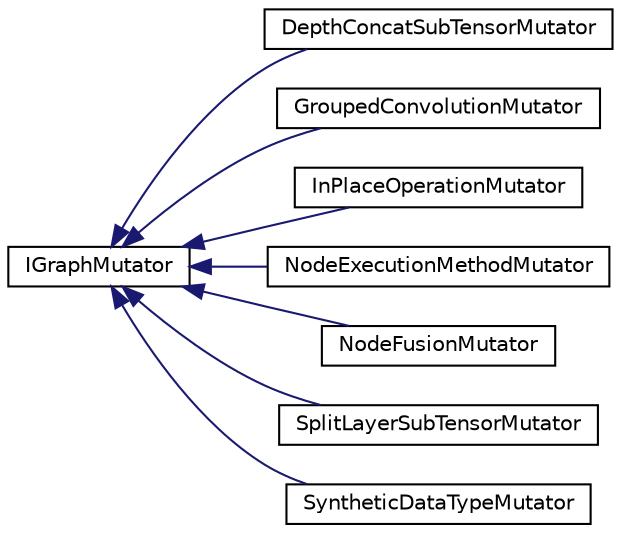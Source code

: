 digraph "Graphical Class Hierarchy"
{
 // LATEX_PDF_SIZE
  edge [fontname="Helvetica",fontsize="10",labelfontname="Helvetica",labelfontsize="10"];
  node [fontname="Helvetica",fontsize="10",shape=record];
  rankdir="LR";
  Node0 [label="IGraphMutator",height=0.2,width=0.4,color="black", fillcolor="white", style="filled",URL="$classarm__compute_1_1graph_1_1_i_graph_mutator.xhtml",tooltip="Graph mutator interface."];
  Node0 -> Node1 [dir="back",color="midnightblue",fontsize="10",style="solid",fontname="Helvetica"];
  Node1 [label="DepthConcatSubTensorMutator",height=0.2,width=0.4,color="black", fillcolor="white", style="filled",URL="$classarm__compute_1_1graph_1_1_depth_concat_sub_tensor_mutator.xhtml",tooltip="Mutation pass to optimize depth concatenation operations by using sub-tensors."];
  Node0 -> Node2 [dir="back",color="midnightblue",fontsize="10",style="solid",fontname="Helvetica"];
  Node2 [label="GroupedConvolutionMutator",height=0.2,width=0.4,color="black", fillcolor="white", style="filled",URL="$classarm__compute_1_1graph_1_1_grouped_convolution_mutator.xhtml",tooltip="Mutation pass to implement/optimize grouped convolutions."];
  Node0 -> Node3 [dir="back",color="midnightblue",fontsize="10",style="solid",fontname="Helvetica"];
  Node3 [label="InPlaceOperationMutator",height=0.2,width=0.4,color="black", fillcolor="white", style="filled",URL="$classarm__compute_1_1graph_1_1_in_place_operation_mutator.xhtml",tooltip="Mutation pass to optimize operations that can be performed in-place."];
  Node0 -> Node4 [dir="back",color="midnightblue",fontsize="10",style="solid",fontname="Helvetica"];
  Node4 [label="NodeExecutionMethodMutator",height=0.2,width=0.4,color="black", fillcolor="white", style="filled",URL="$classarm__compute_1_1graph_1_1_node_execution_method_mutator.xhtml",tooltip="Mutation pass to fall-back to default execution method."];
  Node0 -> Node5 [dir="back",color="midnightblue",fontsize="10",style="solid",fontname="Helvetica"];
  Node5 [label="NodeFusionMutator",height=0.2,width=0.4,color="black", fillcolor="white", style="filled",URL="$classarm__compute_1_1graph_1_1_node_fusion_mutator.xhtml",tooltip="Mutation pass to fuss nodes."];
  Node0 -> Node6 [dir="back",color="midnightblue",fontsize="10",style="solid",fontname="Helvetica"];
  Node6 [label="SplitLayerSubTensorMutator",height=0.2,width=0.4,color="black", fillcolor="white", style="filled",URL="$classarm__compute_1_1graph_1_1_split_layer_sub_tensor_mutator.xhtml",tooltip="Mutation pass to optimize split operations by using sub-tensors."];
  Node0 -> Node7 [dir="back",color="midnightblue",fontsize="10",style="solid",fontname="Helvetica"];
  Node7 [label="SyntheticDataTypeMutator",height=0.2,width=0.4,color="black", fillcolor="white", style="filled",URL="$classarm__compute_1_1graph_1_1_synthetic_data_type_mutator.xhtml",tooltip="Mutation pass to create synthetic graphs of a given data type."];
}
